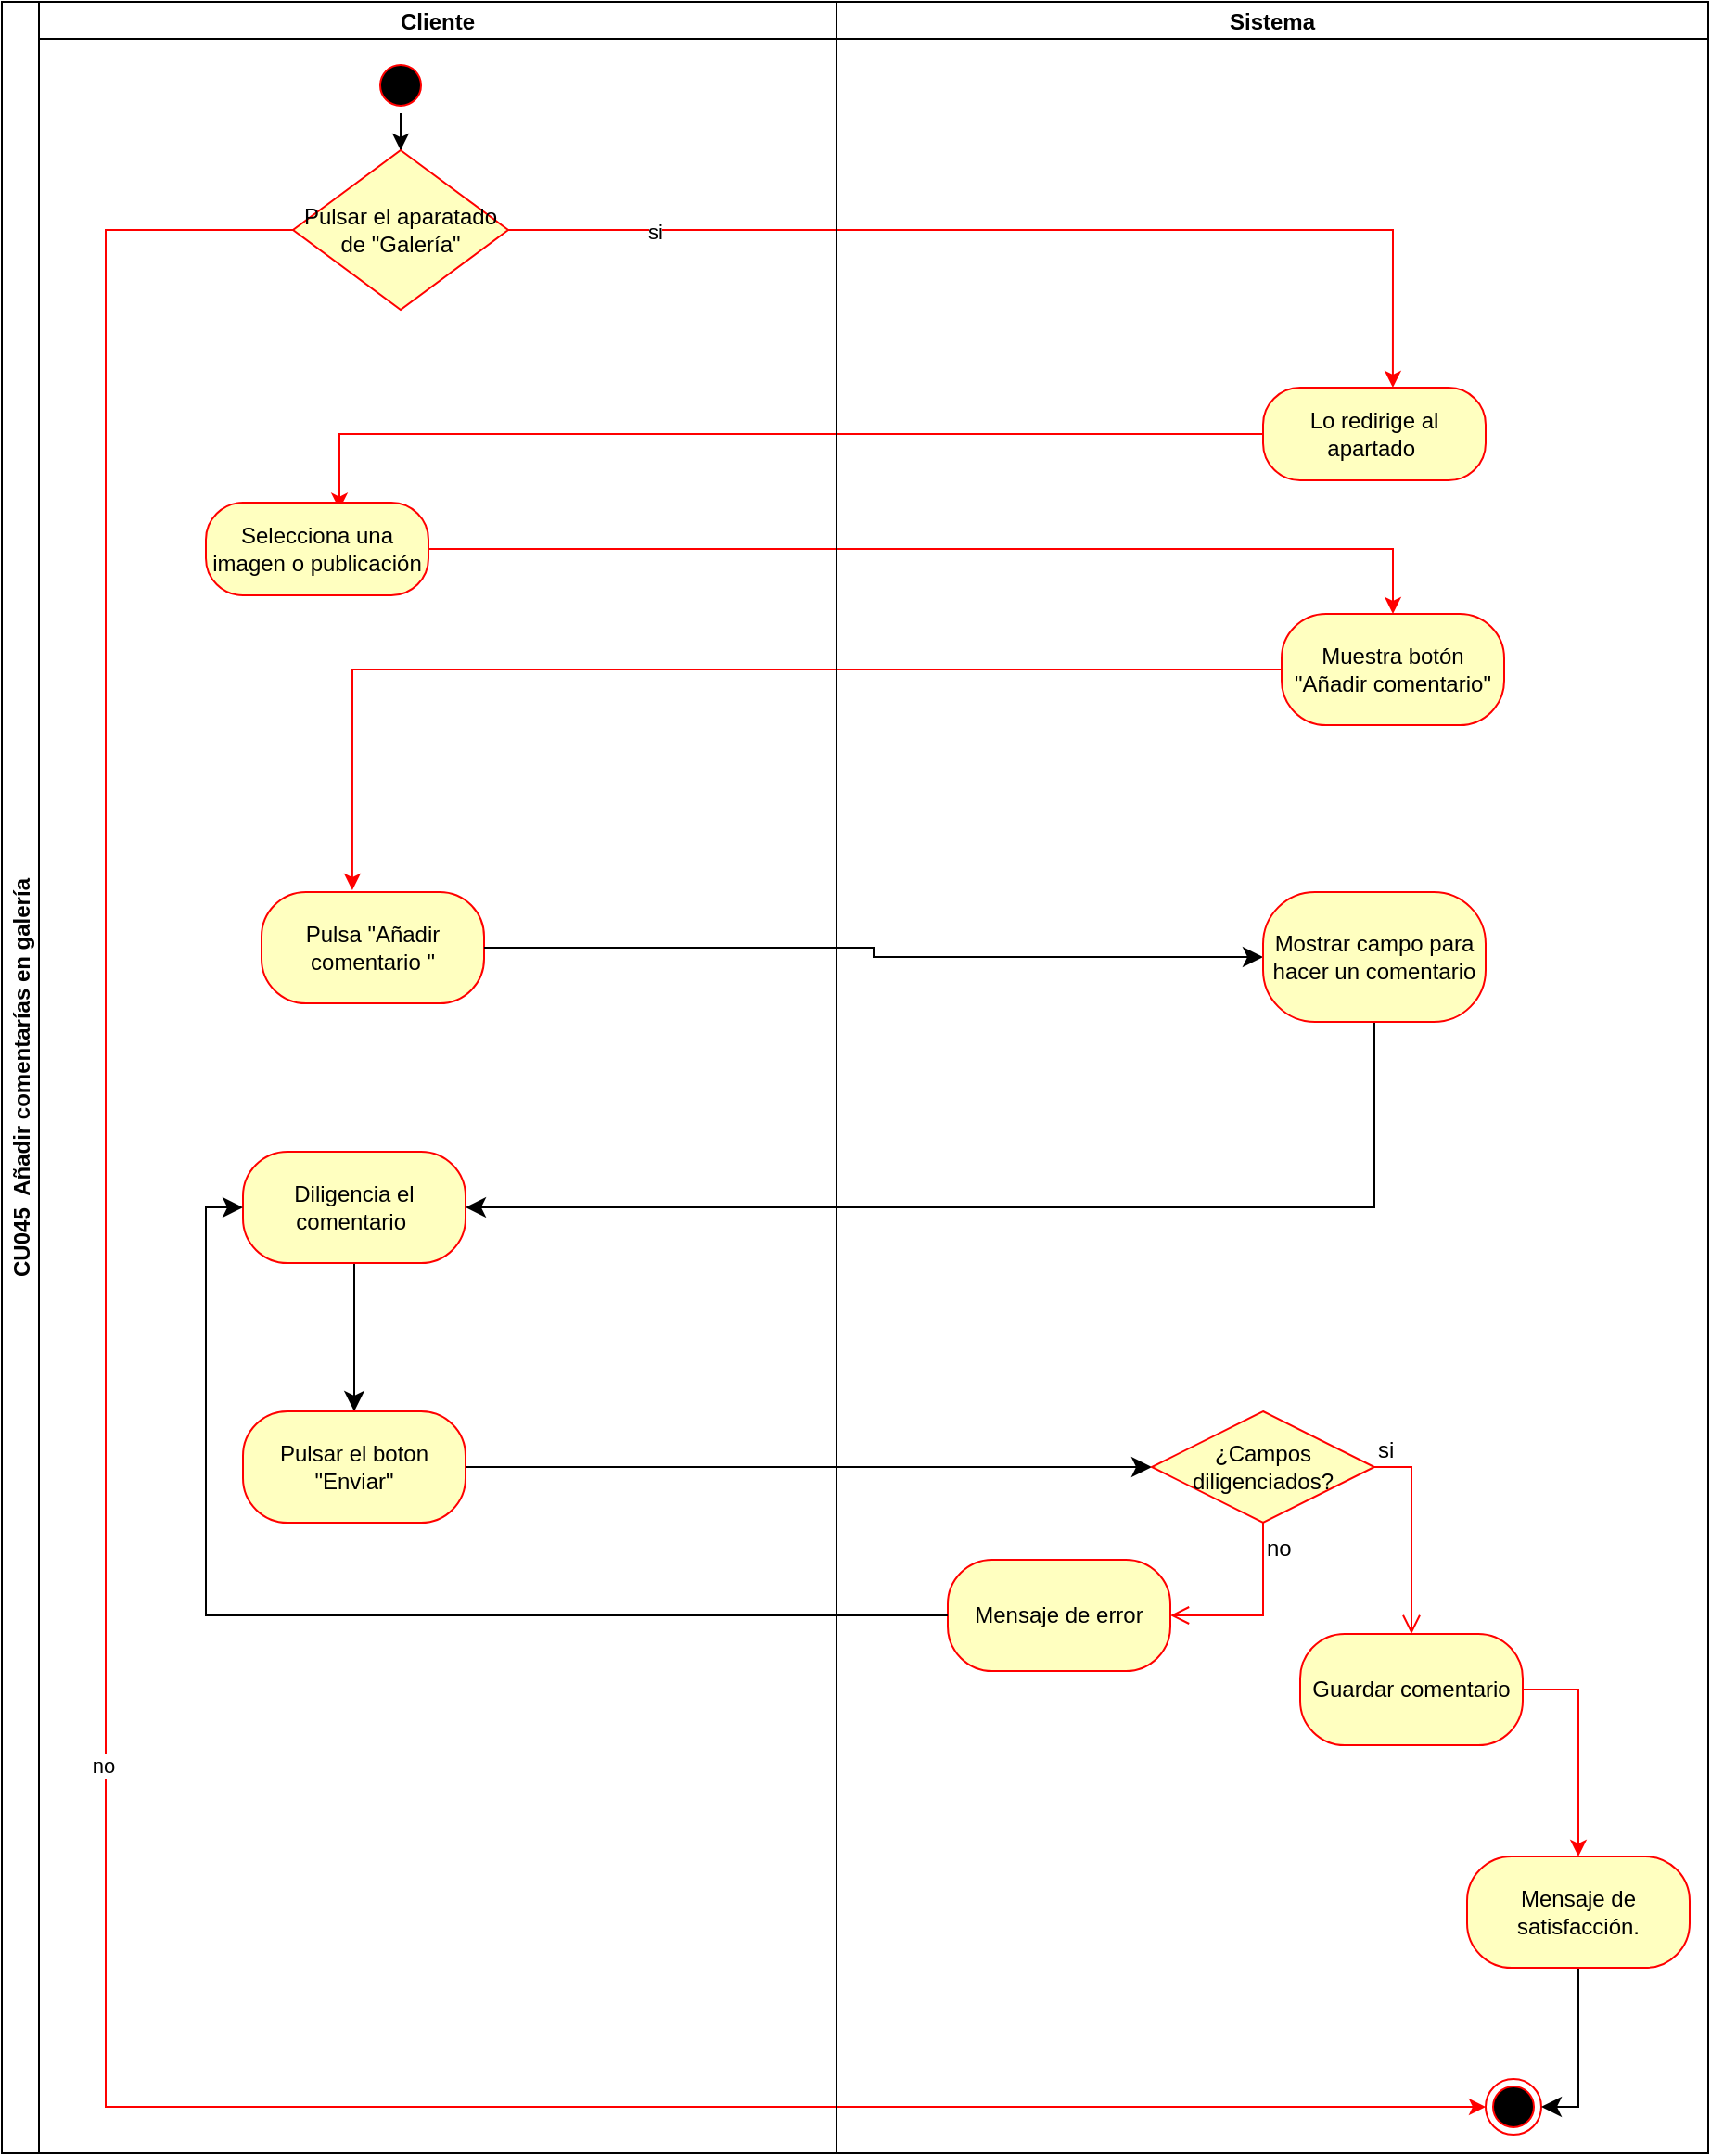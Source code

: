 <mxfile version="27.1.6">
  <diagram name="Página-1" id="IpmAKofrDw2QBqaIdOL2">
    <mxGraphModel grid="1" page="1" gridSize="10" guides="1" tooltips="1" connect="1" arrows="1" fold="1" pageScale="1" pageWidth="827" pageHeight="1169" math="0" shadow="0">
      <root>
        <mxCell id="0" />
        <mxCell id="1" parent="0" />
        <mxCell id="emeNvtZWzEPwYmurZ9CY-1" value="CU045  Añadir comentarías en galería" style="swimlane;childLayout=stackLayout;resizeParent=1;resizeParentMax=0;startSize=20;horizontal=0;horizontalStack=1;" vertex="1" parent="1">
          <mxGeometry x="-130" y="-1000" width="920" height="1160" as="geometry">
            <mxRectangle x="200" y="80" width="40" height="50" as="alternateBounds" />
          </mxGeometry>
        </mxCell>
        <mxCell id="emeNvtZWzEPwYmurZ9CY-83" style="edgeStyle=orthogonalEdgeStyle;rounded=0;orthogonalLoop=1;jettySize=auto;html=1;exitX=1;exitY=0.5;exitDx=0;exitDy=0;strokeColor=light-dark(#ff0000, #ededed);entryX=0.583;entryY=0;entryDx=0;entryDy=0;entryPerimeter=0;" edge="1" parent="emeNvtZWzEPwYmurZ9CY-1" source="MkEyBu7R_c_1ipwITK1c-3" target="emeNvtZWzEPwYmurZ9CY-35">
          <mxGeometry relative="1" as="geometry">
            <mxPoint x="392" y="220" as="sourcePoint" />
          </mxGeometry>
        </mxCell>
        <mxCell id="emeNvtZWzEPwYmurZ9CY-85" value="si" style="edgeLabel;html=1;align=center;verticalAlign=middle;resizable=0;points=[];" vertex="1" connectable="0" parent="emeNvtZWzEPwYmurZ9CY-83">
          <mxGeometry x="-0.72" y="-1" relative="1" as="geometry">
            <mxPoint as="offset" />
          </mxGeometry>
        </mxCell>
        <mxCell id="MkEyBu7R_c_1ipwITK1c-5" value="no&amp;nbsp;" style="edgeStyle=orthogonalEdgeStyle;rounded=0;orthogonalLoop=1;jettySize=auto;html=1;fillColor=#FF0000;strokeColor=light-dark(#ff0000, #ededed);exitX=0;exitY=0.5;exitDx=0;exitDy=0;entryX=0;entryY=0.5;entryDx=0;entryDy=0;" edge="1" parent="emeNvtZWzEPwYmurZ9CY-1" source="MkEyBu7R_c_1ipwITK1c-3" target="emeNvtZWzEPwYmurZ9CY-17">
          <mxGeometry relative="1" as="geometry">
            <mxPoint x="750" y="900" as="targetPoint" />
            <Array as="points">
              <mxPoint x="56" y="123" />
              <mxPoint x="56" y="1135" />
            </Array>
          </mxGeometry>
        </mxCell>
        <mxCell id="MkEyBu7R_c_1ipwITK1c-48" style="edgeStyle=orthogonalEdgeStyle;rounded=0;orthogonalLoop=1;jettySize=auto;html=1;entryX=0.6;entryY=0.076;entryDx=0;entryDy=0;entryPerimeter=0;strokeColor=#FF0000;" edge="1" parent="emeNvtZWzEPwYmurZ9CY-1" source="emeNvtZWzEPwYmurZ9CY-35" target="MkEyBu7R_c_1ipwITK1c-40">
          <mxGeometry relative="1" as="geometry">
            <mxPoint x="574.4" y="328.75" as="targetPoint" />
          </mxGeometry>
        </mxCell>
        <mxCell id="MkEyBu7R_c_1ipwITK1c-85" style="edgeStyle=orthogonalEdgeStyle;rounded=0;orthogonalLoop=1;jettySize=auto;html=1;entryX=0.5;entryY=0;entryDx=0;entryDy=0;strokeColor=#FF0000;" edge="1" parent="emeNvtZWzEPwYmurZ9CY-1" source="MkEyBu7R_c_1ipwITK1c-40" target="MkEyBu7R_c_1ipwITK1c-87">
          <mxGeometry relative="1" as="geometry">
            <mxPoint x="750" y="320" as="targetPoint" />
          </mxGeometry>
        </mxCell>
        <mxCell id="MkEyBu7R_c_1ipwITK1c-89" style="edgeStyle=orthogonalEdgeStyle;rounded=0;orthogonalLoop=1;jettySize=auto;html=1;entryX=0.408;entryY=-0.017;entryDx=0;entryDy=0;entryPerimeter=0;strokeColor=#FF0000;" edge="1" parent="emeNvtZWzEPwYmurZ9CY-1" source="MkEyBu7R_c_1ipwITK1c-87" target="MkEyBu7R_c_1ipwITK1c-88">
          <mxGeometry relative="1" as="geometry">
            <Array as="points">
              <mxPoint x="189" y="360" />
            </Array>
          </mxGeometry>
        </mxCell>
        <mxCell id="emeNvtZWzEPwYmurZ9CY-4" value="Cliente" style="swimlane;startSize=20;" vertex="1" parent="emeNvtZWzEPwYmurZ9CY-1">
          <mxGeometry x="20" width="430" height="1160" as="geometry" />
        </mxCell>
        <mxCell id="MkEyBu7R_c_1ipwITK1c-4" style="edgeStyle=orthogonalEdgeStyle;rounded=0;orthogonalLoop=1;jettySize=auto;html=1;entryX=0.5;entryY=0;entryDx=0;entryDy=0;" edge="1" parent="emeNvtZWzEPwYmurZ9CY-4" source="emeNvtZWzEPwYmurZ9CY-5" target="MkEyBu7R_c_1ipwITK1c-3">
          <mxGeometry relative="1" as="geometry" />
        </mxCell>
        <mxCell id="emeNvtZWzEPwYmurZ9CY-5" value="" style="ellipse;html=1;shape=startState;fillColor=#000000;strokeColor=#ff0000;fillStyle=auto;" vertex="1" parent="emeNvtZWzEPwYmurZ9CY-4">
          <mxGeometry x="180" y="30" width="30" height="30" as="geometry" />
        </mxCell>
        <mxCell id="MkEyBu7R_c_1ipwITK1c-3" value="Pulsar el aparatado de &quot;Galería&quot;" style="rhombus;whiteSpace=wrap;html=1;fontColor=#000000;fillColor=#ffffc0;strokeColor=#ff0000;" vertex="1" parent="emeNvtZWzEPwYmurZ9CY-4">
          <mxGeometry x="137" y="80" width="116" height="86" as="geometry" />
        </mxCell>
        <mxCell id="MkEyBu7R_c_1ipwITK1c-40" value="Selecciona una imagen o publicación" style="rounded=1;whiteSpace=wrap;html=1;arcSize=40;fontColor=#000000;fillColor=#ffffc0;strokeColor=#ff0000;" vertex="1" parent="emeNvtZWzEPwYmurZ9CY-4">
          <mxGeometry x="90" y="270" width="120" height="50" as="geometry" />
        </mxCell>
        <mxCell id="MkEyBu7R_c_1ipwITK1c-88" value="Pulsa &quot;Añadir comentario &quot;" style="rounded=1;whiteSpace=wrap;html=1;fillColor=#ffffc0;strokeColor=#ff0000;fontColor=#000000;arcSize=40;" vertex="1" parent="emeNvtZWzEPwYmurZ9CY-4">
          <mxGeometry x="120" y="480" width="120" height="60" as="geometry" />
        </mxCell>
        <mxCell id="p4LY-EWcZ8bjEVIsxjhE-2" style="edgeStyle=none;curved=1;rounded=0;orthogonalLoop=1;jettySize=auto;html=1;entryX=0.5;entryY=0;entryDx=0;entryDy=0;fontSize=12;startSize=8;endSize=8;" edge="1" parent="emeNvtZWzEPwYmurZ9CY-4" source="MkEyBu7R_c_1ipwITK1c-96" target="p4LY-EWcZ8bjEVIsxjhE-1">
          <mxGeometry relative="1" as="geometry" />
        </mxCell>
        <mxCell id="MkEyBu7R_c_1ipwITK1c-96" value="Diligencia el comentario&amp;nbsp;" style="rounded=1;whiteSpace=wrap;html=1;fillColor=#ffffc0;strokeColor=#ff0000;fontColor=#000000;arcSize=40;" vertex="1" parent="emeNvtZWzEPwYmurZ9CY-4">
          <mxGeometry x="110" y="620" width="120" height="60" as="geometry" />
        </mxCell>
        <mxCell id="p4LY-EWcZ8bjEVIsxjhE-1" value="Pulsar el boton &quot;Enviar&quot;" style="rounded=1;whiteSpace=wrap;html=1;fillColor=#ffffc0;strokeColor=#ff0000;fontColor=#000000;arcSize=40;" vertex="1" parent="emeNvtZWzEPwYmurZ9CY-4">
          <mxGeometry x="110" y="760" width="120" height="60" as="geometry" />
        </mxCell>
        <mxCell id="p4LY-EWcZ8bjEVIsxjhE-7" style="edgeStyle=orthogonalEdgeStyle;rounded=0;orthogonalLoop=1;jettySize=auto;html=1;entryX=0;entryY=0.5;entryDx=0;entryDy=0;fontSize=12;startSize=8;endSize=8;" edge="1" parent="emeNvtZWzEPwYmurZ9CY-1" source="p4LY-EWcZ8bjEVIsxjhE-1" target="p4LY-EWcZ8bjEVIsxjhE-4">
          <mxGeometry relative="1" as="geometry" />
        </mxCell>
        <mxCell id="p4LY-EWcZ8bjEVIsxjhE-10" style="edgeStyle=orthogonalEdgeStyle;rounded=0;orthogonalLoop=1;jettySize=auto;html=1;entryX=0;entryY=0.5;entryDx=0;entryDy=0;fontSize=12;startSize=8;endSize=8;" edge="1" parent="emeNvtZWzEPwYmurZ9CY-1" source="MkEyBu7R_c_1ipwITK1c-88" target="p4LY-EWcZ8bjEVIsxjhE-9">
          <mxGeometry relative="1" as="geometry" />
        </mxCell>
        <mxCell id="p4LY-EWcZ8bjEVIsxjhE-11" style="edgeStyle=orthogonalEdgeStyle;rounded=0;orthogonalLoop=1;jettySize=auto;html=1;entryX=1;entryY=0.5;entryDx=0;entryDy=0;fontSize=12;startSize=8;endSize=8;" edge="1" parent="emeNvtZWzEPwYmurZ9CY-1" source="p4LY-EWcZ8bjEVIsxjhE-9" target="MkEyBu7R_c_1ipwITK1c-96">
          <mxGeometry relative="1" as="geometry">
            <Array as="points">
              <mxPoint x="740" y="650" />
            </Array>
          </mxGeometry>
        </mxCell>
        <mxCell id="emeNvtZWzEPwYmurZ9CY-8" value="Sistema" style="swimlane;startSize=20;" vertex="1" parent="emeNvtZWzEPwYmurZ9CY-1">
          <mxGeometry x="450" width="470" height="1160" as="geometry" />
        </mxCell>
        <mxCell id="emeNvtZWzEPwYmurZ9CY-17" value="" style="ellipse;html=1;shape=endState;fillColor=#000000;strokeColor=#ff0000;" vertex="1" parent="emeNvtZWzEPwYmurZ9CY-8">
          <mxGeometry x="350" y="1120" width="30" height="30" as="geometry" />
        </mxCell>
        <mxCell id="emeNvtZWzEPwYmurZ9CY-35" value="Lo redirige al apartado&amp;nbsp;" style="rounded=1;whiteSpace=wrap;html=1;arcSize=40;fontColor=#000000;fillColor=#ffffc0;strokeColor=#ff0000;" vertex="1" parent="emeNvtZWzEPwYmurZ9CY-8">
          <mxGeometry x="230" y="208" width="120" height="50" as="geometry" />
        </mxCell>
        <mxCell id="MkEyBu7R_c_1ipwITK1c-87" value="Muestra botón &quot;Añadir comentario&quot;" style="rounded=1;whiteSpace=wrap;html=1;fillColor=#ffffc0;strokeColor=#ff0000;fontColor=#000000;arcSize=40;" vertex="1" parent="emeNvtZWzEPwYmurZ9CY-8">
          <mxGeometry x="240" y="330" width="120" height="60" as="geometry" />
        </mxCell>
        <mxCell id="MkEyBu7R_c_1ipwITK1c-131" value="Guardar comentario" style="whiteSpace=wrap;html=1;fillColor=#ffffc0;strokeColor=#ff0000;fontColor=#000000;rounded=1;arcSize=40;" vertex="1" parent="emeNvtZWzEPwYmurZ9CY-8">
          <mxGeometry x="250" y="880" width="120" height="60" as="geometry" />
        </mxCell>
        <mxCell id="MkEyBu7R_c_1ipwITK1c-133" style="edgeStyle=orthogonalEdgeStyle;rounded=0;orthogonalLoop=1;jettySize=auto;html=1;entryX=0.5;entryY=0;entryDx=0;entryDy=0;strokeColor=#FF0000;" edge="1" parent="emeNvtZWzEPwYmurZ9CY-8" source="MkEyBu7R_c_1ipwITK1c-131" target="XFWKaPSPifj-CCIphH8F-1">
          <mxGeometry relative="1" as="geometry">
            <Array as="points">
              <mxPoint x="400" y="910" />
            </Array>
          </mxGeometry>
        </mxCell>
        <mxCell id="p4LY-EWcZ8bjEVIsxjhE-4" value="¿Campos diligenciados?" style="rhombus;whiteSpace=wrap;html=1;fontColor=#000000;fillColor=#ffffc0;strokeColor=#ff0000;" vertex="1" parent="emeNvtZWzEPwYmurZ9CY-8">
          <mxGeometry x="170" y="760" width="120" height="60" as="geometry" />
        </mxCell>
        <mxCell id="p4LY-EWcZ8bjEVIsxjhE-5" value="si" style="edgeStyle=orthogonalEdgeStyle;html=1;align=left;verticalAlign=bottom;endArrow=open;endSize=8;strokeColor=#ff0000;rounded=0;fontSize=12;entryX=0.5;entryY=0;entryDx=0;entryDy=0;exitX=1;exitY=0.5;exitDx=0;exitDy=0;" edge="1" parent="emeNvtZWzEPwYmurZ9CY-8" source="p4LY-EWcZ8bjEVIsxjhE-4" target="MkEyBu7R_c_1ipwITK1c-131">
          <mxGeometry x="-1" relative="1" as="geometry">
            <mxPoint x="210" y="790" as="targetPoint" />
          </mxGeometry>
        </mxCell>
        <mxCell id="p4LY-EWcZ8bjEVIsxjhE-9" value="Mostrar campo para hacer un comentario" style="rounded=1;whiteSpace=wrap;html=1;fillColor=#ffffc0;strokeColor=#ff0000;fontColor=#000000;arcSize=40;" vertex="1" parent="emeNvtZWzEPwYmurZ9CY-8">
          <mxGeometry x="230" y="480" width="120" height="70" as="geometry" />
        </mxCell>
        <mxCell id="p4LY-EWcZ8bjEVIsxjhE-12" value="Mensaje de error" style="whiteSpace=wrap;html=1;fillColor=#ffffc0;strokeColor=#ff0000;fontColor=#000000;rounded=1;arcSize=40;" vertex="1" parent="emeNvtZWzEPwYmurZ9CY-8">
          <mxGeometry x="60" y="840" width="120" height="60" as="geometry" />
        </mxCell>
        <mxCell id="p4LY-EWcZ8bjEVIsxjhE-6" value="no" style="edgeStyle=orthogonalEdgeStyle;html=1;align=left;verticalAlign=top;endArrow=open;endSize=8;strokeColor=#ff0000;rounded=0;fontSize=12;entryX=1;entryY=0.5;entryDx=0;entryDy=0;" edge="1" parent="emeNvtZWzEPwYmurZ9CY-8" source="p4LY-EWcZ8bjEVIsxjhE-4" target="p4LY-EWcZ8bjEVIsxjhE-12">
          <mxGeometry x="-1" relative="1" as="geometry">
            <mxPoint x="70" y="870" as="targetPoint" />
            <Array as="points">
              <mxPoint x="230" y="870" />
            </Array>
          </mxGeometry>
        </mxCell>
        <mxCell id="XFWKaPSPifj-CCIphH8F-2" style="edgeStyle=orthogonalEdgeStyle;rounded=0;orthogonalLoop=1;jettySize=auto;html=1;entryX=1;entryY=0.5;entryDx=0;entryDy=0;fontSize=12;startSize=8;endSize=8;" edge="1" parent="emeNvtZWzEPwYmurZ9CY-8" source="XFWKaPSPifj-CCIphH8F-1" target="emeNvtZWzEPwYmurZ9CY-17">
          <mxGeometry relative="1" as="geometry" />
        </mxCell>
        <mxCell id="XFWKaPSPifj-CCIphH8F-1" value="Mensaje de satisfacción." style="whiteSpace=wrap;html=1;fillColor=#ffffc0;strokeColor=#ff0000;fontColor=#000000;rounded=1;arcSize=40;" vertex="1" parent="emeNvtZWzEPwYmurZ9CY-8">
          <mxGeometry x="340" y="1000" width="120" height="60" as="geometry" />
        </mxCell>
        <mxCell id="p4LY-EWcZ8bjEVIsxjhE-13" style="edgeStyle=orthogonalEdgeStyle;rounded=0;orthogonalLoop=1;jettySize=auto;html=1;entryX=0;entryY=0.5;entryDx=0;entryDy=0;fontSize=12;startSize=8;endSize=8;" edge="1" parent="emeNvtZWzEPwYmurZ9CY-1" source="p4LY-EWcZ8bjEVIsxjhE-12" target="MkEyBu7R_c_1ipwITK1c-96">
          <mxGeometry relative="1" as="geometry" />
        </mxCell>
      </root>
    </mxGraphModel>
  </diagram>
</mxfile>
